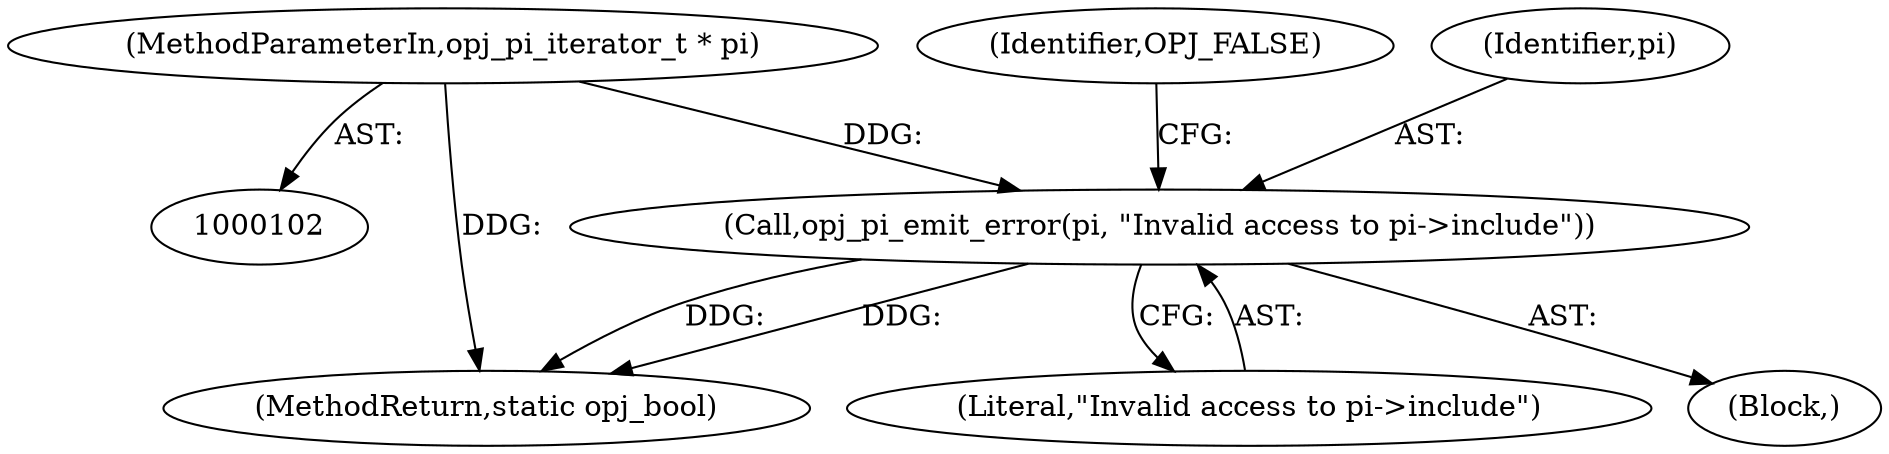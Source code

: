 digraph "0_openjpeg_c277159986c80142180fbe5efb256bbf3bdf3edc_3@pointer" {
"1000103" [label="(MethodParameterIn,opj_pi_iterator_t * pi)"];
"1000758" [label="(Call,opj_pi_emit_error(pi, \"Invalid access to pi->include\"))"];
"1000762" [label="(Identifier,OPJ_FALSE)"];
"1000758" [label="(Call,opj_pi_emit_error(pi, \"Invalid access to pi->include\"))"];
"1000783" [label="(MethodReturn,static opj_bool)"];
"1000760" [label="(Literal,\"Invalid access to pi->include\")"];
"1000759" [label="(Identifier,pi)"];
"1000103" [label="(MethodParameterIn,opj_pi_iterator_t * pi)"];
"1000757" [label="(Block,)"];
"1000103" -> "1000102"  [label="AST: "];
"1000103" -> "1000783"  [label="DDG: "];
"1000103" -> "1000758"  [label="DDG: "];
"1000758" -> "1000757"  [label="AST: "];
"1000758" -> "1000760"  [label="CFG: "];
"1000759" -> "1000758"  [label="AST: "];
"1000760" -> "1000758"  [label="AST: "];
"1000762" -> "1000758"  [label="CFG: "];
"1000758" -> "1000783"  [label="DDG: "];
"1000758" -> "1000783"  [label="DDG: "];
}
